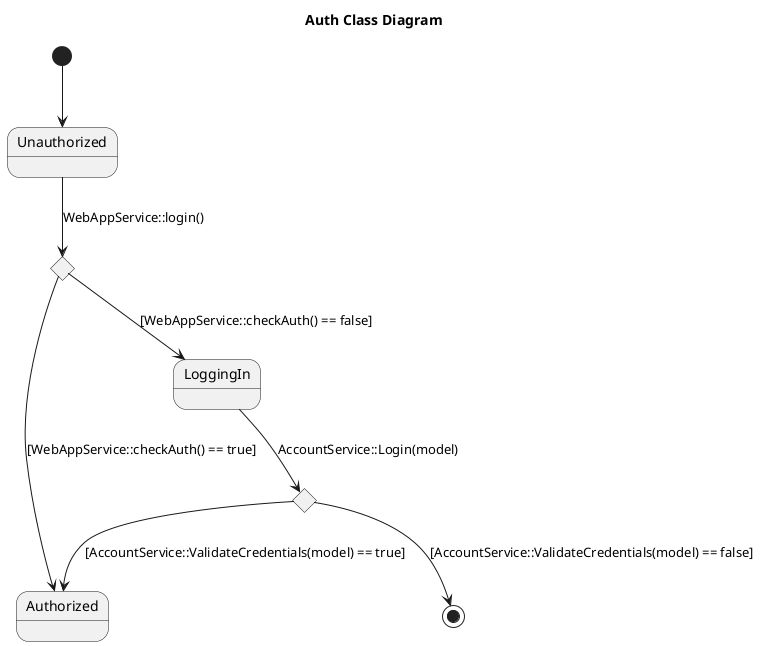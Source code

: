 @startuml Component
title Auth Class Diagram
skinparam monochrome true

state auth_choice <<choice>>
state login_choice <<choice>>

[*] --> Unauthorized

Unauthorized --> auth_choice: WebAppService::login()
auth_choice --> Authorized: [WebAppService::checkAuth() == true]
auth_choice --> LoggingIn: [WebAppService::checkAuth() == false]


LoggingIn --> login_choice: AccountService::Login(model)
login_choice --> Authorized : [AccountService::ValidateCredentials(model) == true]
login_choice --> [*] : [AccountService::ValidateCredentials(model) == false]

@enduml